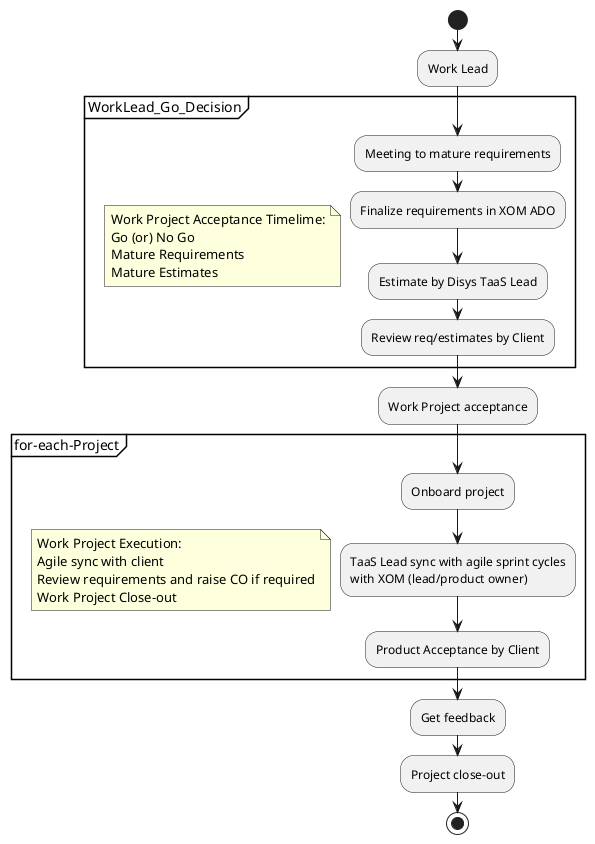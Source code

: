 @startuml

start
:Work Lead;
partition WorkLead_Go_Decision {

note
    Work Project Acceptance Timelime:
    Go (or) No Go
    Mature Requirements
    Mature Estimates
end note

:Meeting to mature requirements;
:Finalize requirements in XOM ADO;
:Estimate by Disys TaaS Lead;
:Review req/estimates by Client;

}

:Work Project acceptance;

partition for-each-Project {

note
    Work Project Execution:
    Agile sync with client
    Review requirements and raise CO if required
    Work Project Close-out
end note

:Onboard project;
:TaaS Lead sync with agile sprint cycles
with XOM (lead/product owner);
:Product Acceptance by Client;

}

:Get feedback;
:Project close-out;

stop
@enduml